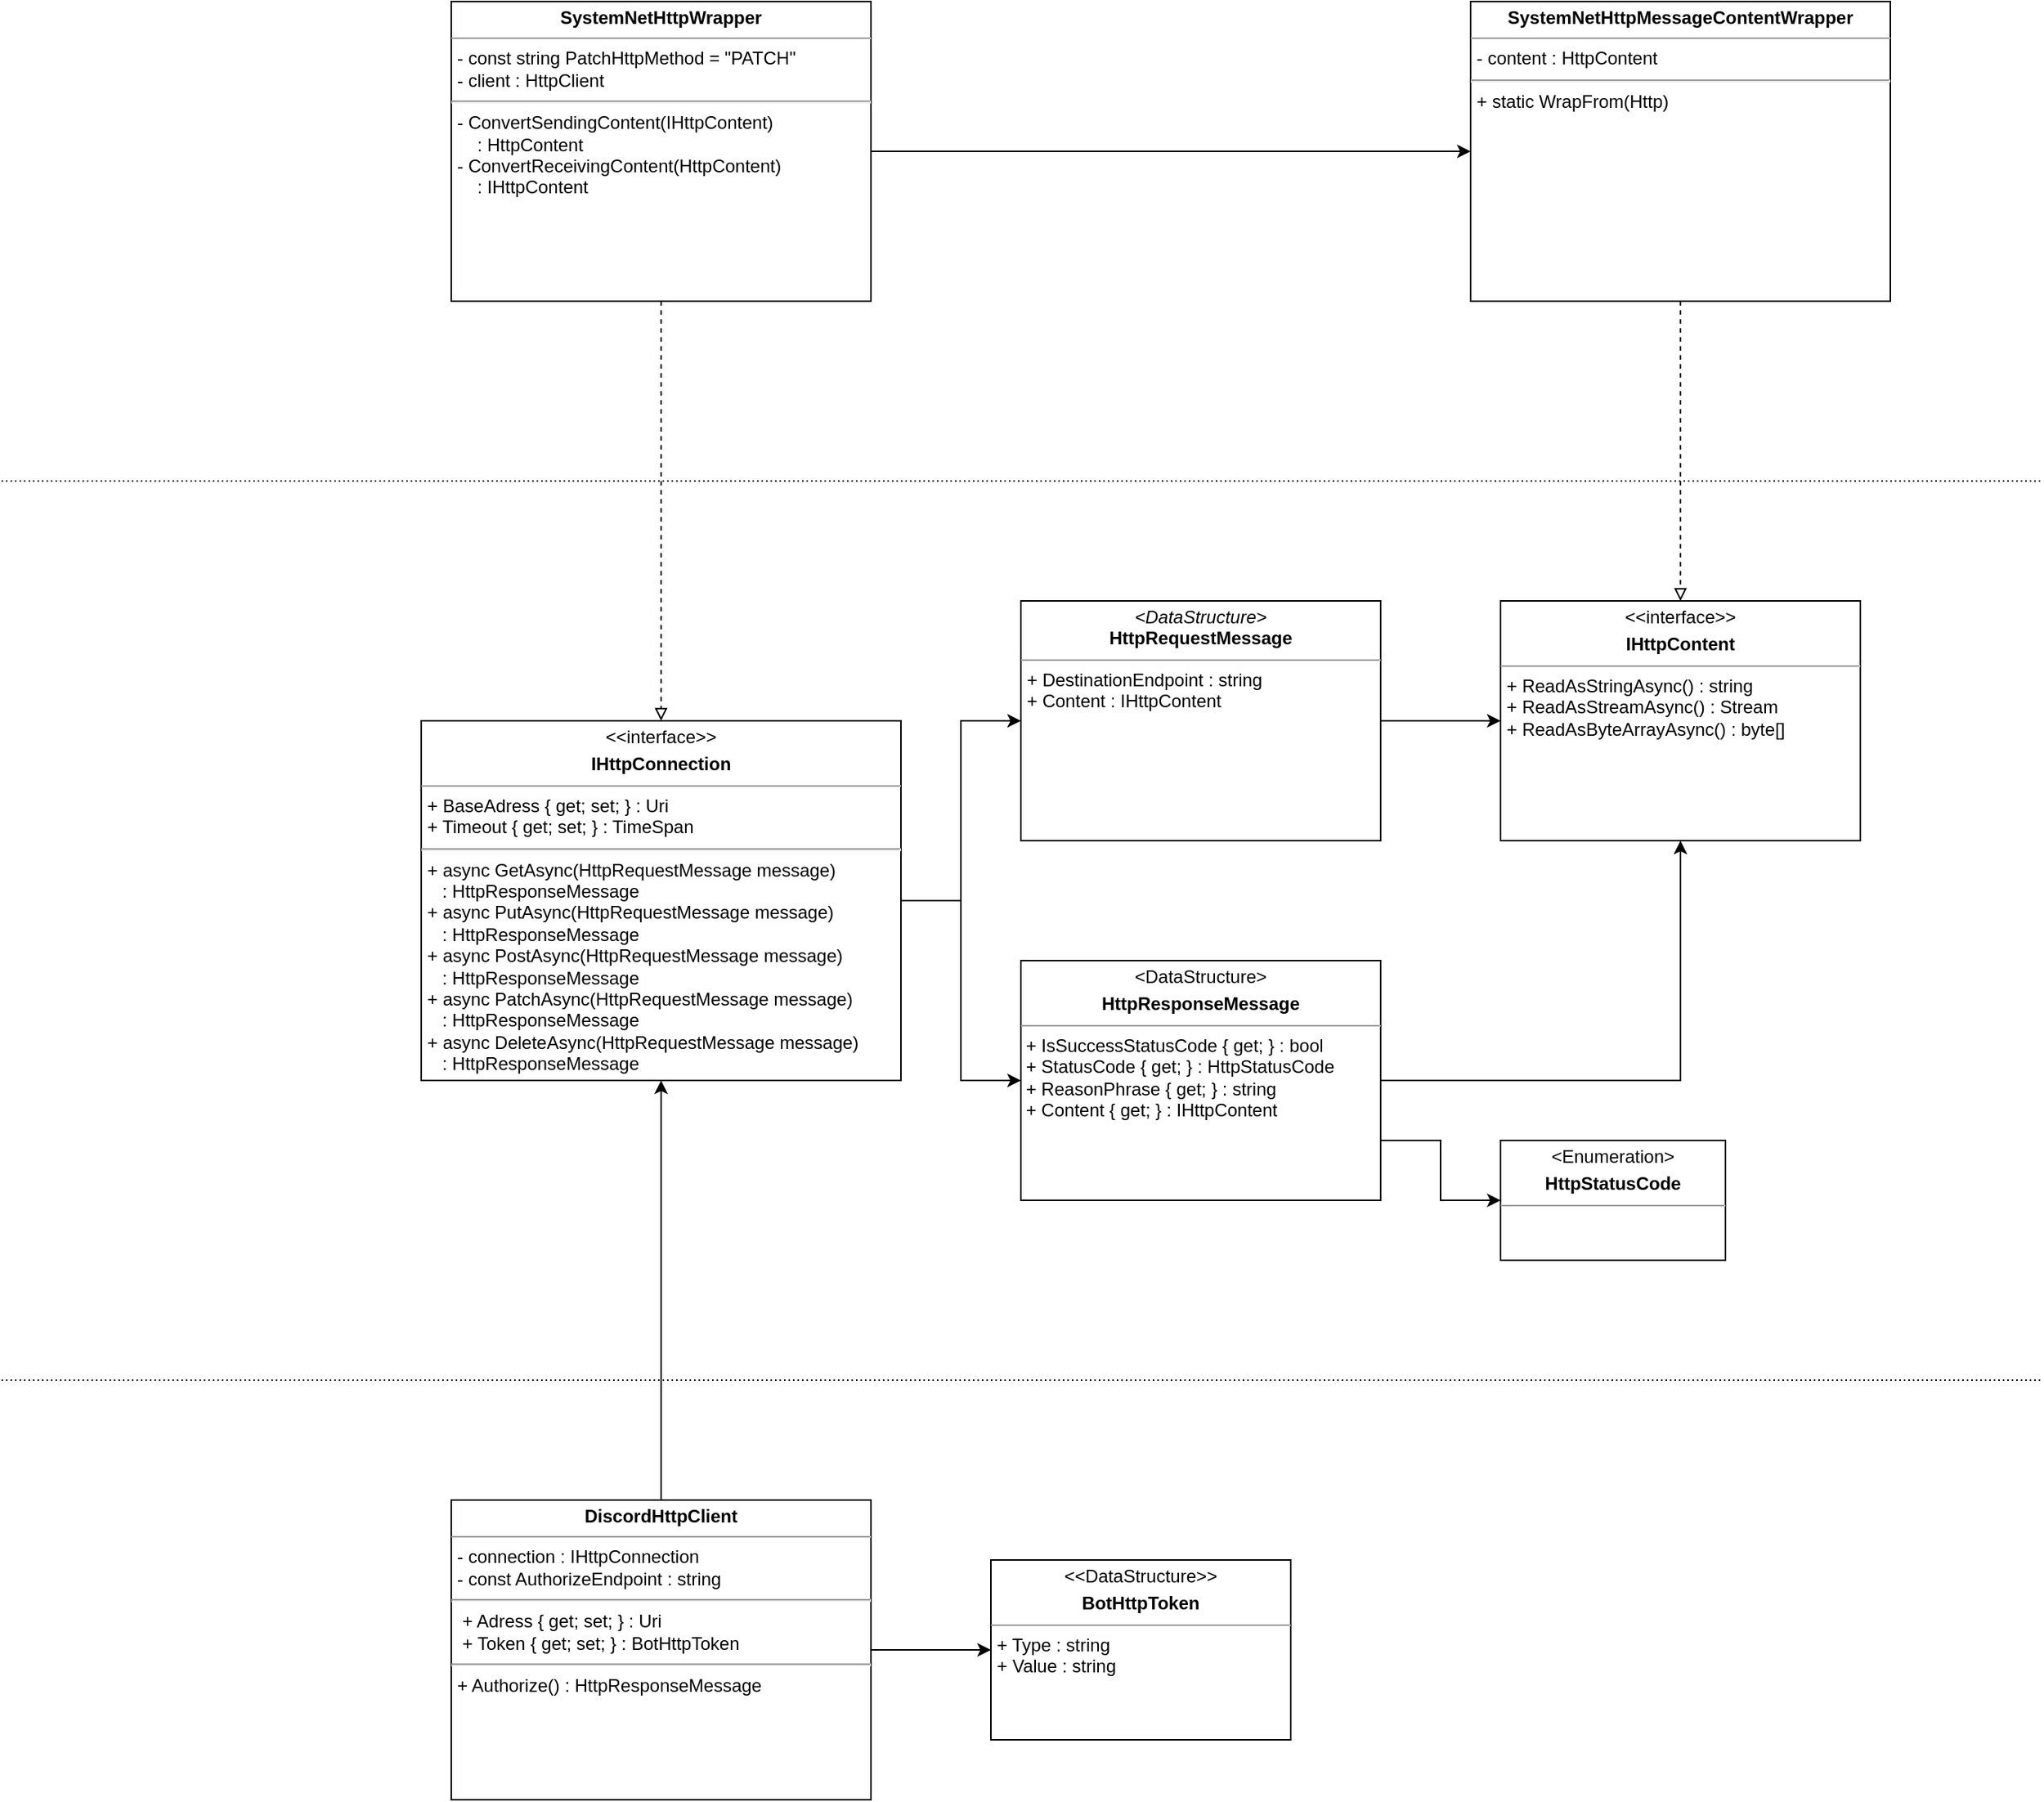 <mxfile version="14.4.3" type="device"><diagram name="Page-1" id="929967ad-93f9-6ef4-fab6-5d389245f69c"><mxGraphModel dx="7262" dy="3983" grid="1" gridSize="10" guides="1" tooltips="1" connect="1" arrows="1" fold="1" page="0" pageScale="1.5" pageWidth="1169" pageHeight="826" background="none" math="0" shadow="0"><root><mxCell id="0" style=";html=1;"/><mxCell id="1" style=";html=1;" parent="0"/><mxCell id="4jmTVdY_YBdtfjCn46s--3" style="edgeStyle=orthogonalEdgeStyle;rounded=0;orthogonalLoop=1;jettySize=auto;html=1;entryX=0;entryY=0.5;entryDx=0;entryDy=0;" parent="1" source="Ymk0JeXPGNlqauLCtA-9-13" target="Ymk0JeXPGNlqauLCtA-9-15" edge="1"><mxGeometry relative="1" as="geometry"/></mxCell><mxCell id="4jmTVdY_YBdtfjCn46s--4" style="edgeStyle=orthogonalEdgeStyle;rounded=0;orthogonalLoop=1;jettySize=auto;html=1;entryX=0;entryY=0.5;entryDx=0;entryDy=0;" parent="1" source="Ymk0JeXPGNlqauLCtA-9-13" target="Ymk0JeXPGNlqauLCtA-9-27" edge="1"><mxGeometry relative="1" as="geometry"/></mxCell><mxCell id="Ymk0JeXPGNlqauLCtA-9-13" value="&lt;p style=&quot;margin: 0px ; margin-top: 4px ; text-align: center&quot;&gt;&amp;lt;&amp;lt;interface&amp;gt;&amp;gt;&lt;/p&gt;&lt;p style=&quot;margin: 0px ; margin-top: 4px ; text-align: center&quot;&gt;&lt;b&gt;IHttpConnection&lt;/b&gt;&lt;/p&gt;&lt;hr size=&quot;1&quot;&gt;&lt;p style=&quot;margin: 0px ; margin-left: 4px&quot;&gt;&lt;/p&gt;&lt;p style=&quot;margin: 0px ; margin-left: 4px&quot;&gt;&lt;/p&gt;&lt;p style=&quot;margin: 0px ; margin-left: 4px&quot;&gt;+ BaseAdress { get; set; } : Uri&lt;/p&gt;&lt;p style=&quot;margin: 0px ; margin-left: 4px&quot;&gt;+ Timeout { get; set; } : TimeSpan&lt;/p&gt;&lt;hr&gt;&lt;p style=&quot;margin: 0px ; margin-left: 4px&quot;&gt;+ async GetAsync(&lt;span style=&quot;text-align: center&quot;&gt;HttpRequestMessage message)&amp;nbsp;&lt;/span&gt;&lt;/p&gt;&lt;p style=&quot;margin: 0px ; margin-left: 4px&quot;&gt;&lt;span style=&quot;text-align: center&quot;&gt;&amp;nbsp; &amp;nbsp;: HttpResponseMessage&lt;/span&gt;&lt;span style=&quot;color: rgba(0 , 0 , 0 , 0) ; font-family: monospace ; font-size: 0px&quot;&gt;Cm&lt;/span&gt;&lt;span style=&quot;color: rgba(0 , 0 , 0 , 0) ; font-family: monospace ; font-size: 0px&quot;&gt;xGraphModel%3E%3Croot%3E%3CmxCell%20id%3D%220%22%2F%3E%3CmxCell%20id%3D%221%22%20parent%3D%220%22%2F%3E%3CmxCell%20id%3D%222%22%20value%3D%22%26lt%3Bp%20style%3D%26quot%3Bmargin%3A%200px%20%3B%20margin-top%3A%204px%20%3B%20text-align%3A%20center%26quot%3B%26gt%3B%26amp%3Blt%3B%26amp%3Blt%3Binterface%26amp%3Bgt%3B%26amp%3Bgt%3B%26lt%3B%2Fp%26gt%3B%26lt%3Bp%20style%3D%26quot%3Bmargin%3A%200px%20%3B%20margin-top%3A%204px%20%3B%20text-align%3A%20center%26quot%3B%26gt%3B%26lt%3Bb%26gt%3BIDatabase%26lt%3B%2Fb%26gt%3B%26lt%3B%2Fp%26gt%3B%26lt%3Bhr%20size%3D%26quot%3B1%26quot%3B%26gt%3B%26lt%3Bp%20style%3D%26quot%3Bmargin%3A%200px%20%3B%20margin-left%3A%204px%26quot%3B%26gt%3B%26lt%3B%2Fp%26gt%3B%26lt%3Bp%20style%3D%26quot%3Bmargin%3A%200px%20%3B%20margin-left%3A%204px%26quot%3B%26gt%3B%26lt%3B%2Fp%26gt%3B%26lt%3Bp%20style%3D%26quot%3Bmargin%3A%200px%20%3B%20margin-left%3A%204px%26quot%3B%26gt%3B%2B%20SaveDeviceSettings(string%20deviceIdentifier%2C%26lt%3B%2Fp%26gt%3B%26lt%3Bp%20style%3D%26quot%3Bmargin%3A%200px%20%3B%20margin-left%3A%204px%26quot%3B%26gt%3B%26amp%3Bnbsp%3B%20%26amp%3Bnbsp%3B%20OscilloscopeSettings%20settings)%20%3A%20void%26lt%3B%2Fp%26gt%3B%26lt%3Bp%20style%3D%26quot%3Bmargin%3A%200px%20%3B%20margin-left%3A%204px%26quot%3B%26gt%3B%2B%20GetDeviceSettings(string%20deviceIdentifier)%26amp%3Bnbsp%3B%26lt%3B%2Fp%26gt%3B%26lt%3Bp%20style%3D%26quot%3Bmargin%3A%200px%20%3B%20margin-left%3A%204px%26quot%3B%26gt%3B%26amp%3Bnbsp%3B%20%26amp%3Bnbsp%3B%20%3A%20OscilloscopeSettings%26lt%3B%2Fp%26gt%3B%26lt%3Bp%20style%3D%26quot%3Bmargin%3A%200px%20%3B%20margin-left%3A%204px%26quot%3B%26gt%3B%2B%20SaveMeasurement(Measurements%20meas)%20%3A%20void%26lt%3B%2Fp%26gt%3B%26lt%3Bp%20style%3D%26quot%3Bmargin%3A%200px%20%3B%20margin-left%3A%204px%26quot%3B%26gt%3B%2B%20GetMeasurements(ulong%20index%2C%20ulong%20count)%26amp%3Bnbsp%3B%26lt%3B%2Fp%26gt%3B%26lt%3Bp%20style%3D%26quot%3Bmargin%3A%200px%20%3B%20margin-left%3A%204px%26quot%3B%26gt%3B%26amp%3Bnbsp%3B%20%26amp%3Bnbsp%3B%20%3A%20Measurements%26lt%3B%2Fp%26gt%3B%22%20style%3D%22verticalAlign%3Dtop%3Balign%3Dleft%3Boverflow%3Dfill%3BfontSize%3D12%3BfontFamily%3DHelvetica%3Bhtml%3D1%3Bshadow%3D0%3Bcomic%3D0%3BlabelBackgroundColor%3Dnone%3BstrokeWidth%3D1%3B%22%20vertex%3D%221%22%20parent%3D%221%22%3E%3CmxGeometry%20x%3D%22-4800%22%20y%3D%22-2030%22%20width%3D%22280%22%20height%3D%22200%22%20as%3D%22geometry%22%2F%3E%3C%2FmxCell%3E%3C%2Froot%3E%3C%2FmxGraphModel%3Ec m:M&lt;/span&gt;&lt;/p&gt;&lt;p style=&quot;margin: 0px ; margin-left: 4px&quot;&gt;+ async PutAsync(&lt;span style=&quot;text-align: center&quot;&gt;HttpRequestMessage message&lt;/span&gt;)&amp;nbsp;&lt;/p&gt;&lt;p style=&quot;margin: 0px ; margin-left: 4px&quot;&gt;&amp;nbsp; &amp;nbsp;:&lt;span&gt;&amp;nbsp;HttpResponseMessage&lt;/span&gt;&lt;/p&gt;&lt;p style=&quot;margin: 0px ; margin-left: 4px&quot;&gt;+ async PostAsync(&lt;span style=&quot;text-align: center&quot;&gt;HttpRequestMessage message&lt;/span&gt;)&lt;/p&gt;&lt;p style=&quot;margin: 0px ; margin-left: 4px&quot;&gt;&lt;span&gt;&amp;nbsp; &amp;nbsp;: HttpResponseMessage&lt;/span&gt;&lt;/p&gt;&lt;p style=&quot;margin: 0px ; margin-left: 4px&quot;&gt;+ async PatchAsync(&lt;span style=&quot;text-align: center&quot;&gt;HttpRequestMessage message&lt;/span&gt;)&amp;nbsp;&lt;/p&gt;&lt;p style=&quot;margin: 0px ; margin-left: 4px&quot;&gt;&lt;span&gt;&amp;nbsp; &amp;nbsp;: HttpResponseMessage&lt;/span&gt;&lt;/p&gt;&lt;p style=&quot;margin: 0px ; margin-left: 4px&quot;&gt;+ async DeleteAsync(HttpRequestMessage message)&amp;nbsp;&lt;/p&gt;&lt;p style=&quot;margin: 0px ; margin-left: 4px&quot;&gt;&amp;nbsp; &amp;nbsp;: HttpResponseMessage&lt;/p&gt;" style="verticalAlign=top;align=left;overflow=fill;fontSize=12;fontFamily=Helvetica;html=1;shadow=0;comic=0;labelBackgroundColor=none;strokeWidth=1;" parent="1" vertex="1"><mxGeometry x="-4920" y="-2320" width="320" height="240" as="geometry"/></mxCell><mxCell id="4jmTVdY_YBdtfjCn46s--8" style="edgeStyle=orthogonalEdgeStyle;rounded=0;orthogonalLoop=1;jettySize=auto;html=1;entryX=0;entryY=0.5;entryDx=0;entryDy=0;" parent="1" source="Ymk0JeXPGNlqauLCtA-9-15" target="Ymk0JeXPGNlqauLCtA-9-32" edge="1"><mxGeometry relative="1" as="geometry"/></mxCell><mxCell id="Ymk0JeXPGNlqauLCtA-9-15" value="&lt;p style=&quot;margin: 0px ; margin-top: 4px ; text-align: center&quot;&gt;&lt;i&gt;&amp;lt;DataStructure&amp;gt;&lt;/i&gt;&lt;br&gt;&lt;b&gt;HttpRequestMessage&lt;/b&gt;&lt;/p&gt;&lt;hr size=&quot;1&quot;&gt;&lt;p style=&quot;margin: 0px ; margin-left: 4px&quot;&gt;&lt;/p&gt;&lt;p style=&quot;margin: 0px ; margin-left: 4px&quot;&gt;&lt;span&gt;+ DestinationEndpoint : string&lt;/span&gt;&lt;/p&gt;&lt;p style=&quot;margin: 0px ; margin-left: 4px&quot;&gt;+ Content : IHttpContent&lt;/p&gt;&lt;p style=&quot;margin: 0px ; margin-left: 4px&quot;&gt;&lt;br&gt;&lt;/p&gt;" style="verticalAlign=top;align=left;overflow=fill;fontSize=12;fontFamily=Helvetica;html=1;shadow=0;comic=0;labelBackgroundColor=none;strokeWidth=1;" parent="1" vertex="1"><mxGeometry x="-4520" y="-2400" width="240" height="160" as="geometry"/></mxCell><mxCell id="Ymk0JeXPGNlqauLCtA-9-18" style="edgeStyle=orthogonalEdgeStyle;rounded=0;orthogonalLoop=1;jettySize=auto;html=1;entryX=0.5;entryY=0;entryDx=0;entryDy=0;endArrow=block;endFill=0;dashed=1;" parent="1" source="Ymk0JeXPGNlqauLCtA-9-17" target="Ymk0JeXPGNlqauLCtA-9-13" edge="1"><mxGeometry relative="1" as="geometry"/></mxCell><mxCell id="Kucga-NH2f8ZChltEALF-3" style="edgeStyle=orthogonalEdgeStyle;rounded=0;orthogonalLoop=1;jettySize=auto;html=1;entryX=0;entryY=0.5;entryDx=0;entryDy=0;endArrow=classic;endFill=1;" parent="1" source="Ymk0JeXPGNlqauLCtA-9-17" target="Kucga-NH2f8ZChltEALF-1" edge="1"><mxGeometry relative="1" as="geometry"/></mxCell><mxCell id="Ymk0JeXPGNlqauLCtA-9-17" value="&lt;p style=&quot;margin: 0px ; margin-top: 4px ; text-align: center&quot;&gt;&lt;b&gt;SystemNetHttpWrapper&lt;/b&gt;&lt;/p&gt;&lt;hr size=&quot;1&quot;&gt;&lt;p style=&quot;margin: 0px ; margin-left: 4px&quot;&gt;&lt;/p&gt;&lt;p style=&quot;margin: 0px ; margin-left: 4px&quot;&gt;- const string PatchHttpMethod = &quot;PATCH&quot;&lt;/p&gt;&lt;p style=&quot;margin: 0px ; margin-left: 4px&quot;&gt;- client : HttpClient&lt;/p&gt;&lt;hr&gt;&lt;p style=&quot;margin: 0px ; margin-left: 4px&quot;&gt;- ConvertSendingContent(IHttpContent)&amp;nbsp;&lt;/p&gt;&lt;p style=&quot;margin: 0px ; margin-left: 4px&quot;&gt;&amp;nbsp; &amp;nbsp; : HttpContent&lt;/p&gt;&lt;p style=&quot;margin: 0px ; margin-left: 4px&quot;&gt;- ConvertReceivingContent(HttpContent)&lt;/p&gt;&lt;p style=&quot;margin: 0px ; margin-left: 4px&quot;&gt;&amp;nbsp; &amp;nbsp; : IHttpContent&lt;/p&gt;" style="verticalAlign=top;align=left;overflow=fill;fontSize=12;fontFamily=Helvetica;html=1;shadow=0;comic=0;labelBackgroundColor=none;strokeWidth=1;" parent="1" vertex="1"><mxGeometry x="-4900" y="-2800" width="280" height="200" as="geometry"/></mxCell><mxCell id="Ymk0JeXPGNlqauLCtA-9-20" style="edgeStyle=orthogonalEdgeStyle;rounded=0;orthogonalLoop=1;jettySize=auto;html=1;entryX=0.5;entryY=1;entryDx=0;entryDy=0;endArrow=classic;endFill=1;" parent="1" source="Ymk0JeXPGNlqauLCtA-9-19" target="Ymk0JeXPGNlqauLCtA-9-13" edge="1"><mxGeometry relative="1" as="geometry"/></mxCell><mxCell id="9UD6HvGYawJo5usi_4l6-3" style="edgeStyle=orthogonalEdgeStyle;rounded=0;orthogonalLoop=1;jettySize=auto;html=1;entryX=0;entryY=0.5;entryDx=0;entryDy=0;" edge="1" parent="1" source="Ymk0JeXPGNlqauLCtA-9-19" target="Ymk0JeXPGNlqauLCtA-9-25"><mxGeometry relative="1" as="geometry"/></mxCell><mxCell id="Ymk0JeXPGNlqauLCtA-9-19" value="&lt;p style=&quot;margin: 0px ; margin-top: 4px ; text-align: center&quot;&gt;&lt;b&gt;DiscordHttpClient&lt;/b&gt;&lt;/p&gt;&lt;hr size=&quot;1&quot;&gt;&lt;p style=&quot;margin: 0px ; margin-left: 4px&quot;&gt;&lt;/p&gt;&lt;p style=&quot;margin: 0px ; margin-left: 4px&quot;&gt;- connection : IHttpConnection&lt;/p&gt;&lt;p style=&quot;margin: 0px ; margin-left: 4px&quot;&gt;- const AuthorizeEndpoint : string&lt;br&gt;&lt;/p&gt;&lt;hr&gt;&lt;p style=&quot;margin: 0px ; margin-left: 4px&quot;&gt;&amp;nbsp;+ Adress { get; set; } : Uri&lt;br&gt;&amp;nbsp;+ Token { get; set; } :&amp;nbsp;&lt;span style=&quot;text-align: center&quot;&gt;BotHttpToken&lt;/span&gt;&lt;br&gt;&lt;/p&gt;&lt;p style=&quot;margin: 0px 0px 0px 4px&quot;&gt;&lt;/p&gt;&lt;p style=&quot;margin: 0px 0px 0px 4px&quot;&gt;&lt;/p&gt;&lt;hr&gt;&lt;p style=&quot;margin: 0px 0px 0px 4px&quot;&gt;+ Authorize() : HttpResponseMessage&lt;/p&gt;" style="verticalAlign=top;align=left;overflow=fill;fontSize=12;fontFamily=Helvetica;html=1;shadow=0;comic=0;labelBackgroundColor=none;strokeWidth=1;" parent="1" vertex="1"><mxGeometry x="-4900" y="-1800" width="280" height="200" as="geometry"/></mxCell><mxCell id="Ymk0JeXPGNlqauLCtA-9-25" value="&lt;p style=&quot;margin: 0px ; margin-top: 4px ; text-align: center&quot;&gt;&amp;lt;&amp;lt;DataStructure&amp;gt;&amp;gt;&lt;/p&gt;&lt;p style=&quot;margin: 0px ; margin-top: 4px ; text-align: center&quot;&gt;&lt;b&gt;BotHttpToken&lt;/b&gt;&lt;/p&gt;&lt;hr size=&quot;1&quot;&gt;&lt;p style=&quot;margin: 0px ; margin-left: 4px&quot;&gt;&lt;/p&gt;&lt;p style=&quot;margin: 0px ; margin-left: 4px&quot;&gt;+ Type : string&lt;/p&gt;&lt;p style=&quot;margin: 0px ; margin-left: 4px&quot;&gt;+ Value : string&lt;/p&gt;" style="verticalAlign=top;align=left;overflow=fill;fontSize=12;fontFamily=Helvetica;html=1;shadow=0;comic=0;labelBackgroundColor=none;strokeWidth=1;" parent="1" vertex="1"><mxGeometry x="-4540" y="-1760" width="200" height="120" as="geometry"/></mxCell><mxCell id="4jmTVdY_YBdtfjCn46s--7" style="edgeStyle=orthogonalEdgeStyle;rounded=0;orthogonalLoop=1;jettySize=auto;html=1;entryX=0.5;entryY=1;entryDx=0;entryDy=0;" parent="1" source="Ymk0JeXPGNlqauLCtA-9-27" target="Ymk0JeXPGNlqauLCtA-9-32" edge="1"><mxGeometry relative="1" as="geometry"/></mxCell><mxCell id="4jmTVdY_YBdtfjCn46s--9" style="edgeStyle=orthogonalEdgeStyle;rounded=0;orthogonalLoop=1;jettySize=auto;html=1;entryX=0;entryY=0.5;entryDx=0;entryDy=0;" parent="1" source="Ymk0JeXPGNlqauLCtA-9-27" target="4jmTVdY_YBdtfjCn46s--1" edge="1"><mxGeometry relative="1" as="geometry"><Array as="points"><mxPoint x="-4240" y="-2040"/><mxPoint x="-4240" y="-2000"/></Array></mxGeometry></mxCell><mxCell id="Ymk0JeXPGNlqauLCtA-9-27" value="&lt;p style=&quot;margin: 0px ; margin-top: 4px ; text-align: center&quot;&gt;&amp;lt;DataStructure&amp;gt;&lt;/p&gt;&lt;p style=&quot;margin: 0px ; margin-top: 4px ; text-align: center&quot;&gt;&lt;b&gt;HttpResponseMessage&lt;/b&gt;&lt;/p&gt;&lt;hr size=&quot;1&quot;&gt;&lt;p style=&quot;margin: 0px ; margin-left: 4px&quot;&gt;&lt;/p&gt;&amp;nbsp;+ IsSuccessStatusCode { get; } : bool&lt;br&gt;&amp;nbsp;+ StatusCode { get; } : HttpStatusCode&lt;br&gt;&amp;nbsp;+&amp;nbsp;ReasonPhrase { get; } : string&lt;br&gt;&amp;nbsp;+ Content { get; } : IHttpContent&lt;br&gt;&lt;p style=&quot;margin: 0px ; margin-left: 4px&quot;&gt;&lt;br&gt;&lt;/p&gt;" style="verticalAlign=top;align=left;overflow=fill;fontSize=12;fontFamily=Helvetica;html=1;shadow=0;comic=0;labelBackgroundColor=none;strokeWidth=1;" parent="1" vertex="1"><mxGeometry x="-4520" y="-2160" width="240" height="160" as="geometry"/></mxCell><mxCell id="Ymk0JeXPGNlqauLCtA-9-32" value="&lt;p style=&quot;margin: 0px ; margin-top: 4px ; text-align: center&quot;&gt;&amp;lt;&amp;lt;interface&amp;gt;&amp;gt;&lt;/p&gt;&lt;p style=&quot;margin: 0px ; margin-top: 4px ; text-align: center&quot;&gt;&lt;b&gt;IHttpContent&lt;/b&gt;&lt;/p&gt;&lt;hr size=&quot;1&quot;&gt;&lt;p style=&quot;margin: 0px ; margin-left: 4px&quot;&gt;&lt;/p&gt;&lt;p style=&quot;margin: 0px ; margin-left: 4px&quot;&gt;&lt;span&gt;+ ReadAsStringAsync() : string&lt;/span&gt;&lt;br&gt;&lt;/p&gt;&lt;p style=&quot;margin: 0px ; margin-left: 4px&quot;&gt;+ ReadAsStreamAsync() : Stream&lt;/p&gt;&lt;p style=&quot;margin: 0px ; margin-left: 4px&quot;&gt;+ ReadAsByteArrayAsync() : byte[]&lt;/p&gt;" style="verticalAlign=top;align=left;overflow=fill;fontSize=12;fontFamily=Helvetica;html=1;shadow=0;comic=0;labelBackgroundColor=none;strokeWidth=1;" parent="1" vertex="1"><mxGeometry x="-4200" y="-2400" width="240" height="160" as="geometry"/></mxCell><mxCell id="Ymk0JeXPGNlqauLCtA-9-43" value="" style="endArrow=none;dashed=1;html=1;strokeColor=#000000;dashPattern=1 2;" parent="1" edge="1"><mxGeometry width="50" height="50" relative="1" as="geometry"><mxPoint x="-5200" y="-1880" as="sourcePoint"/><mxPoint x="-3840" y="-1880" as="targetPoint"/></mxGeometry></mxCell><mxCell id="Ymk0JeXPGNlqauLCtA-9-49" value="" style="endArrow=none;dashed=1;html=1;strokeColor=#000000;dashPattern=1 2;" parent="1" edge="1"><mxGeometry width="50" height="50" relative="1" as="geometry"><mxPoint x="-5200" y="-2480" as="sourcePoint"/><mxPoint x="-3840" y="-2480" as="targetPoint"/></mxGeometry></mxCell><mxCell id="Kucga-NH2f8ZChltEALF-2" style="edgeStyle=orthogonalEdgeStyle;rounded=0;orthogonalLoop=1;jettySize=auto;html=1;entryX=0.5;entryY=0;entryDx=0;entryDy=0;dashed=1;endArrow=block;endFill=0;" parent="1" source="Kucga-NH2f8ZChltEALF-1" target="Ymk0JeXPGNlqauLCtA-9-32" edge="1"><mxGeometry relative="1" as="geometry"/></mxCell><mxCell id="Kucga-NH2f8ZChltEALF-1" value="&lt;p style=&quot;margin: 0px ; margin-top: 4px ; text-align: center&quot;&gt;&lt;b&gt;SystemNetHttpMessageContentWrapper&lt;/b&gt;&lt;/p&gt;&lt;hr size=&quot;1&quot;&gt;&lt;p style=&quot;margin: 0px ; margin-left: 4px&quot;&gt;&lt;/p&gt;&lt;p style=&quot;margin: 0px ; margin-left: 4px&quot;&gt;- content :&amp;nbsp;HttpContent&lt;/p&gt;&lt;hr&gt;&lt;p style=&quot;margin: 0px ; margin-left: 4px&quot;&gt;+ static WrapFrom(Http)&lt;/p&gt;" style="verticalAlign=top;align=left;overflow=fill;fontSize=12;fontFamily=Helvetica;html=1;shadow=0;comic=0;labelBackgroundColor=none;strokeWidth=1;" parent="1" vertex="1"><mxGeometry x="-4220" y="-2800" width="280" height="200" as="geometry"/></mxCell><mxCell id="4jmTVdY_YBdtfjCn46s--1" value="&lt;p style=&quot;margin: 0px ; margin-top: 4px ; text-align: center&quot;&gt;&amp;lt;Enumeration&amp;gt;&lt;/p&gt;&lt;p style=&quot;margin: 0px ; margin-top: 4px ; text-align: center&quot;&gt;&lt;b&gt;HttpStatusCode&lt;/b&gt;&lt;/p&gt;&lt;hr size=&quot;1&quot;&gt;&lt;p style=&quot;margin: 0px ; margin-left: 4px&quot;&gt;&lt;/p&gt;&lt;br&gt;&lt;p style=&quot;margin: 0px ; margin-left: 4px&quot;&gt;&lt;br&gt;&lt;/p&gt;" style="verticalAlign=top;align=left;overflow=fill;fontSize=12;fontFamily=Helvetica;html=1;shadow=0;comic=0;labelBackgroundColor=none;strokeWidth=1;" parent="1" vertex="1"><mxGeometry x="-4200" y="-2040" width="150" height="80" as="geometry"/></mxCell></root></mxGraphModel></diagram></mxfile>
